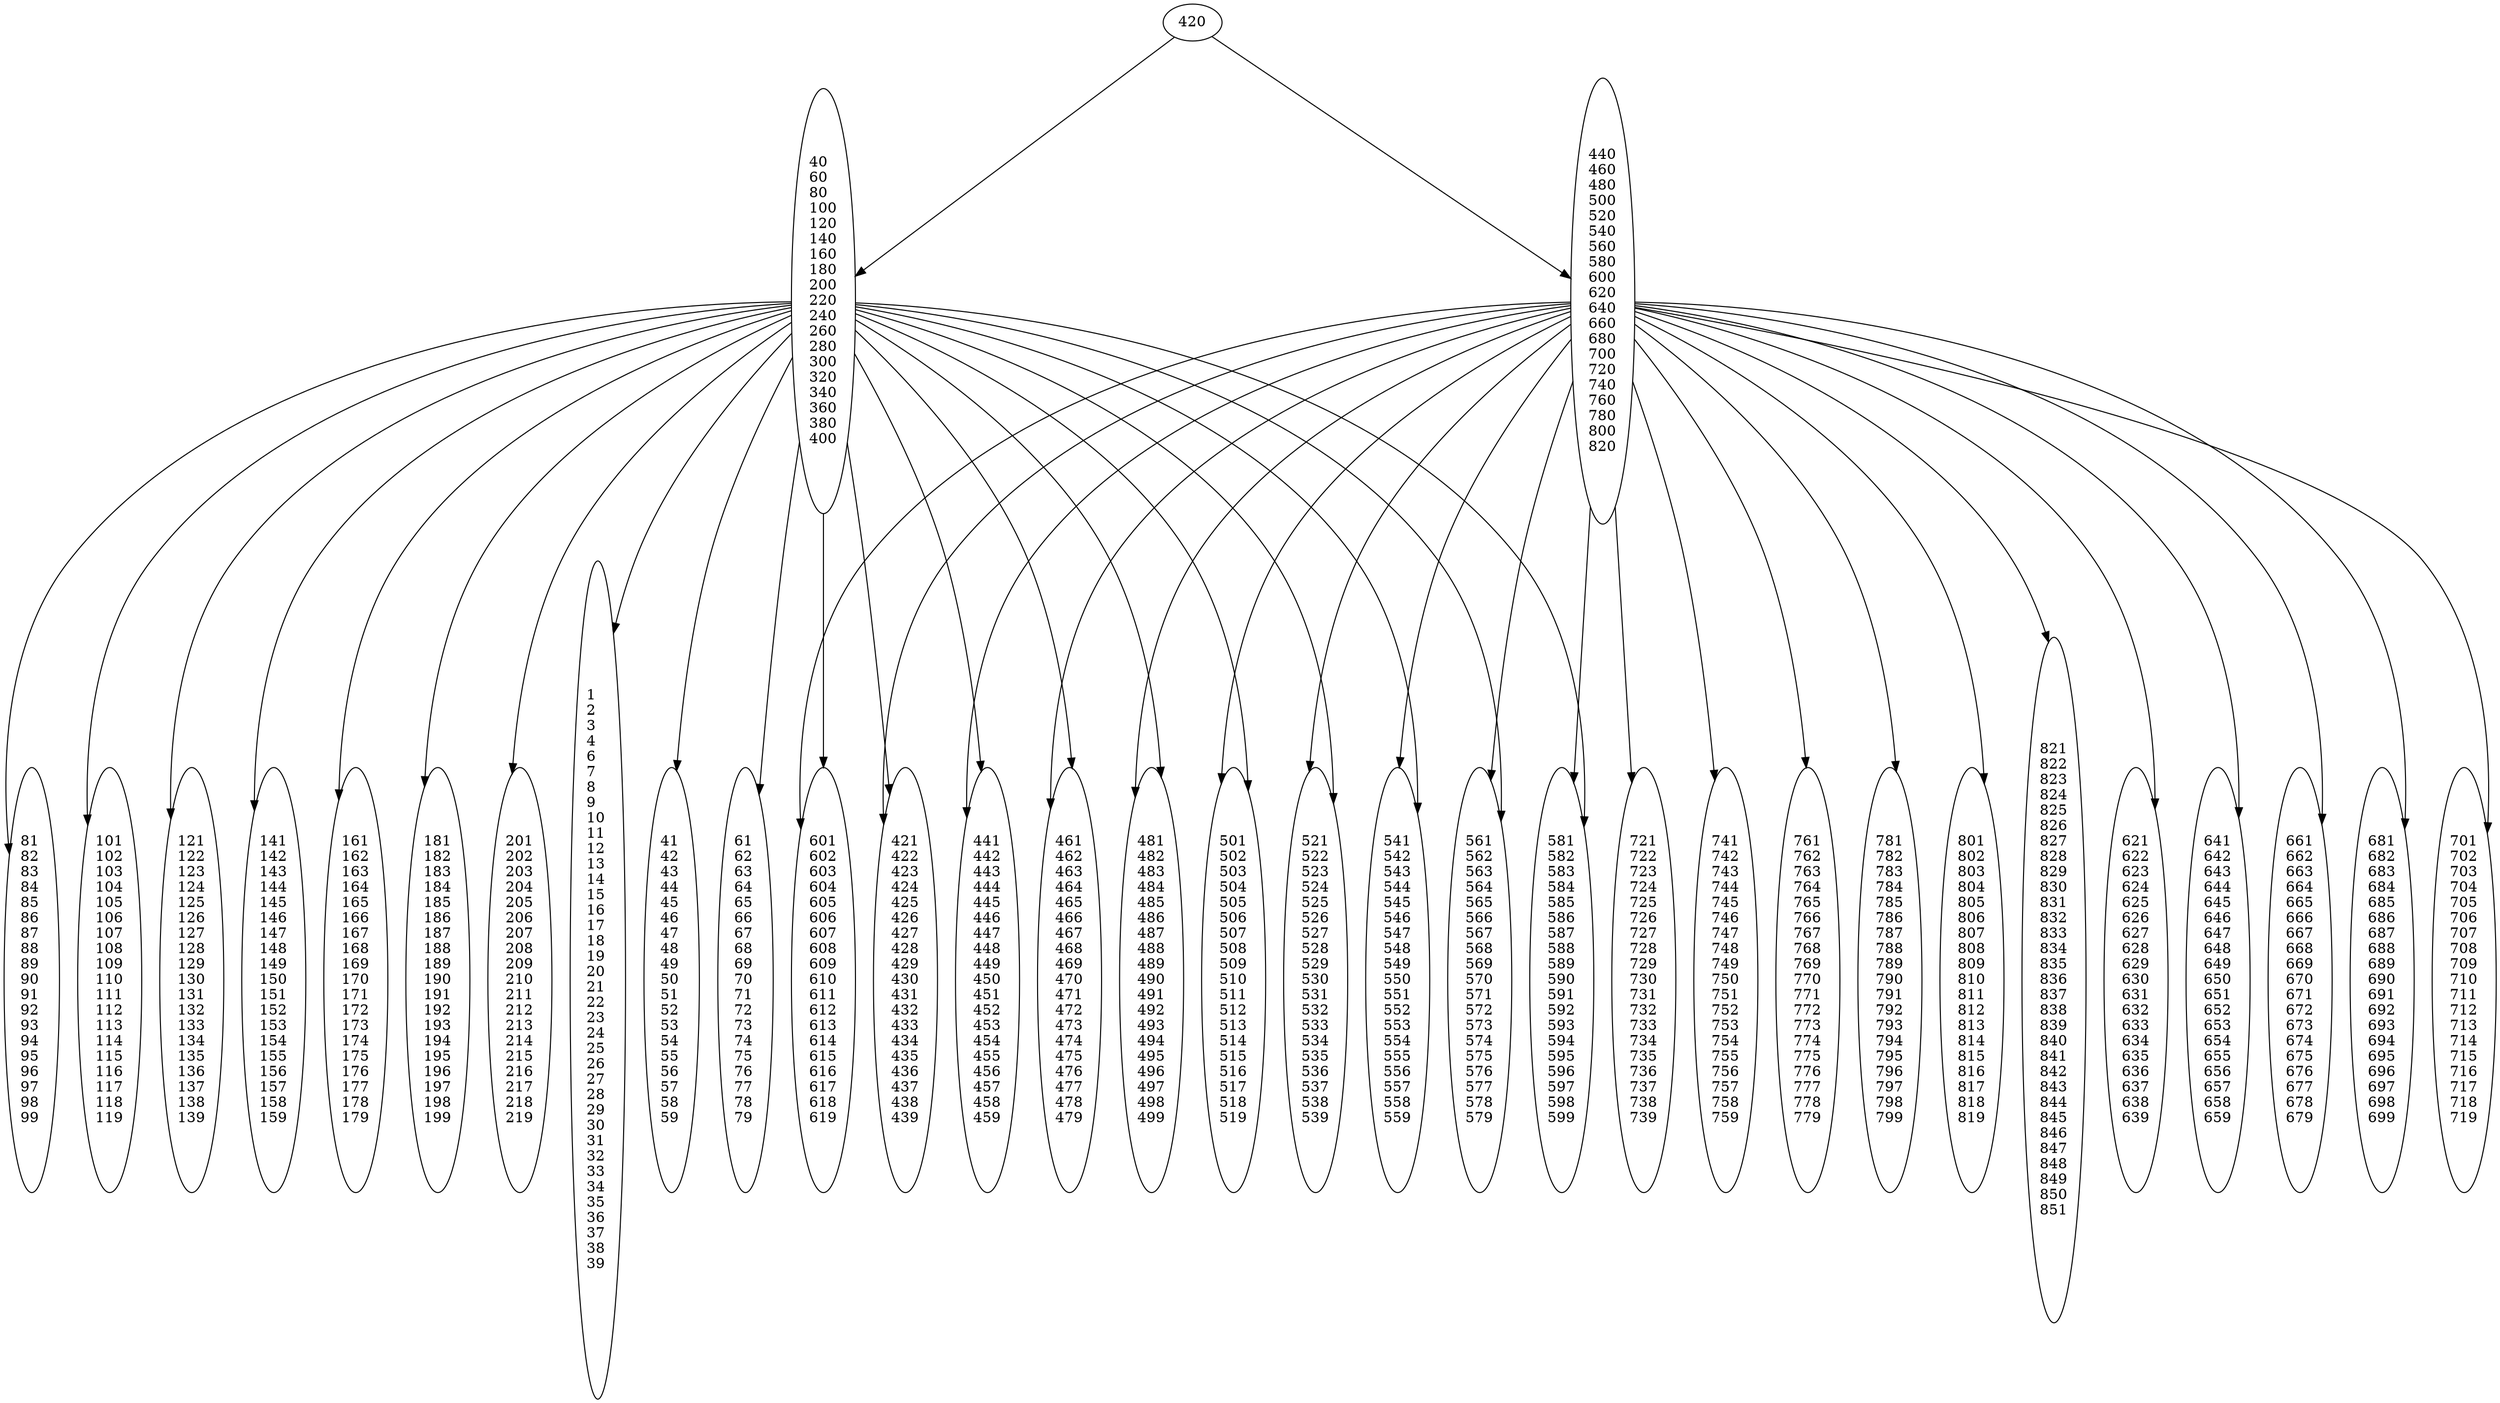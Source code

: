 digraph G {
  1 [label="420\l"];
  11 [label="40\l60\l80\l100\l120\l140\l160\l180\l200\l220\l240\l260\l280\l300\l320\l340\l360\l380\l400\l"];
  111 [label="1\l2\l3\l4\l6\l7\l8\l9\l10\l11\l12\l13\l14\l15\l16\l17\l18\l19\l20\l21\l22\l23\l24\l25\l26\l27\l28\l29\l30\l31\l32\l33\l34\l35\l36\l37\l38\l39\l"];
  11 -> 111;
  112 [label="41\l42\l43\l44\l45\l46\l47\l48\l49\l50\l51\l52\l53\l54\l55\l56\l57\l58\l59\l"];
  11 -> 112;
  113 [label="61\l62\l63\l64\l65\l66\l67\l68\l69\l70\l71\l72\l73\l74\l75\l76\l77\l78\l79\l"];
  11 -> 113;
  114 [label="81\l82\l83\l84\l85\l86\l87\l88\l89\l90\l91\l92\l93\l94\l95\l96\l97\l98\l99\l"];
  11 -> 114;
  115 [label="101\l102\l103\l104\l105\l106\l107\l108\l109\l110\l111\l112\l113\l114\l115\l116\l117\l118\l119\l"];
  11 -> 115;
  116 [label="121\l122\l123\l124\l125\l126\l127\l128\l129\l130\l131\l132\l133\l134\l135\l136\l137\l138\l139\l"];
  11 -> 116;
  117 [label="141\l142\l143\l144\l145\l146\l147\l148\l149\l150\l151\l152\l153\l154\l155\l156\l157\l158\l159\l"];
  11 -> 117;
  118 [label="161\l162\l163\l164\l165\l166\l167\l168\l169\l170\l171\l172\l173\l174\l175\l176\l177\l178\l179\l"];
  11 -> 118;
  119 [label="181\l182\l183\l184\l185\l186\l187\l188\l189\l190\l191\l192\l193\l194\l195\l196\l197\l198\l199\l"];
  11 -> 119;
  120 [label="201\l202\l203\l204\l205\l206\l207\l208\l209\l210\l211\l212\l213\l214\l215\l216\l217\l218\l219\l"];
  11 -> 120;
  121 [label="221\l222\l223\l224\l225\l226\l227\l228\l229\l230\l231\l232\l233\l234\l235\l236\l237\l238\l239\l"];
  11 -> 121;
  122 [label="241\l242\l243\l244\l245\l246\l247\l248\l249\l250\l251\l252\l253\l254\l255\l256\l257\l258\l259\l"];
  11 -> 122;
  123 [label="261\l262\l263\l264\l265\l266\l267\l268\l269\l270\l271\l272\l273\l274\l275\l276\l277\l278\l279\l"];
  11 -> 123;
  124 [label="281\l282\l283\l284\l285\l286\l287\l288\l289\l290\l291\l292\l293\l294\l295\l296\l297\l298\l299\l"];
  11 -> 124;
  125 [label="301\l302\l303\l304\l305\l306\l307\l308\l309\l310\l311\l312\l313\l314\l315\l316\l317\l318\l319\l"];
  11 -> 125;
  126 [label="321\l322\l323\l324\l325\l326\l327\l328\l329\l330\l331\l332\l333\l334\l335\l336\l337\l338\l339\l"];
  11 -> 126;
  127 [label="341\l342\l343\l344\l345\l346\l347\l348\l349\l350\l351\l352\l353\l354\l355\l356\l357\l358\l359\l"];
  11 -> 127;
  128 [label="361\l362\l363\l364\l365\l366\l367\l368\l369\l370\l371\l372\l373\l374\l375\l376\l377\l378\l379\l"];
  11 -> 128;
  129 [label="381\l382\l383\l384\l385\l386\l387\l388\l389\l390\l391\l392\l393\l394\l395\l396\l397\l398\l399\l"];
  11 -> 129;
  130 [label="401\l402\l403\l404\l405\l406\l407\l408\l409\l410\l411\l412\l413\l414\l415\l416\l417\l418\l419\l"];
  11 -> 130;
  1 -> 11;
  12 [label="440\l460\l480\l500\l520\l540\l560\l580\l600\l620\l640\l660\l680\l700\l720\l740\l760\l780\l800\l820\l"];
  121 [label="421\l422\l423\l424\l425\l426\l427\l428\l429\l430\l431\l432\l433\l434\l435\l436\l437\l438\l439\l"];
  12 -> 121;
  122 [label="441\l442\l443\l444\l445\l446\l447\l448\l449\l450\l451\l452\l453\l454\l455\l456\l457\l458\l459\l"];
  12 -> 122;
  123 [label="461\l462\l463\l464\l465\l466\l467\l468\l469\l470\l471\l472\l473\l474\l475\l476\l477\l478\l479\l"];
  12 -> 123;
  124 [label="481\l482\l483\l484\l485\l486\l487\l488\l489\l490\l491\l492\l493\l494\l495\l496\l497\l498\l499\l"];
  12 -> 124;
  125 [label="501\l502\l503\l504\l505\l506\l507\l508\l509\l510\l511\l512\l513\l514\l515\l516\l517\l518\l519\l"];
  12 -> 125;
  126 [label="521\l522\l523\l524\l525\l526\l527\l528\l529\l530\l531\l532\l533\l534\l535\l536\l537\l538\l539\l"];
  12 -> 126;
  127 [label="541\l542\l543\l544\l545\l546\l547\l548\l549\l550\l551\l552\l553\l554\l555\l556\l557\l558\l559\l"];
  12 -> 127;
  128 [label="561\l562\l563\l564\l565\l566\l567\l568\l569\l570\l571\l572\l573\l574\l575\l576\l577\l578\l579\l"];
  12 -> 128;
  129 [label="581\l582\l583\l584\l585\l586\l587\l588\l589\l590\l591\l592\l593\l594\l595\l596\l597\l598\l599\l"];
  12 -> 129;
  130 [label="601\l602\l603\l604\l605\l606\l607\l608\l609\l610\l611\l612\l613\l614\l615\l616\l617\l618\l619\l"];
  12 -> 130;
  131 [label="621\l622\l623\l624\l625\l626\l627\l628\l629\l630\l631\l632\l633\l634\l635\l636\l637\l638\l639\l"];
  12 -> 131;
  132 [label="641\l642\l643\l644\l645\l646\l647\l648\l649\l650\l651\l652\l653\l654\l655\l656\l657\l658\l659\l"];
  12 -> 132;
  133 [label="661\l662\l663\l664\l665\l666\l667\l668\l669\l670\l671\l672\l673\l674\l675\l676\l677\l678\l679\l"];
  12 -> 133;
  134 [label="681\l682\l683\l684\l685\l686\l687\l688\l689\l690\l691\l692\l693\l694\l695\l696\l697\l698\l699\l"];
  12 -> 134;
  135 [label="701\l702\l703\l704\l705\l706\l707\l708\l709\l710\l711\l712\l713\l714\l715\l716\l717\l718\l719\l"];
  12 -> 135;
  136 [label="721\l722\l723\l724\l725\l726\l727\l728\l729\l730\l731\l732\l733\l734\l735\l736\l737\l738\l739\l"];
  12 -> 136;
  137 [label="741\l742\l743\l744\l745\l746\l747\l748\l749\l750\l751\l752\l753\l754\l755\l756\l757\l758\l759\l"];
  12 -> 137;
  138 [label="761\l762\l763\l764\l765\l766\l767\l768\l769\l770\l771\l772\l773\l774\l775\l776\l777\l778\l779\l"];
  12 -> 138;
  139 [label="781\l782\l783\l784\l785\l786\l787\l788\l789\l790\l791\l792\l793\l794\l795\l796\l797\l798\l799\l"];
  12 -> 139;
  140 [label="801\l802\l803\l804\l805\l806\l807\l808\l809\l810\l811\l812\l813\l814\l815\l816\l817\l818\l819\l"];
  12 -> 140;
  141 [label="821\l822\l823\l824\l825\l826\l827\l828\l829\l830\l831\l832\l833\l834\l835\l836\l837\l838\l839\l840\l841\l842\l843\l844\l845\l846\l847\l848\l849\l850\l851\l"];
  12 -> 141;
  1 -> 12;
}
